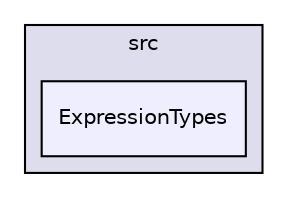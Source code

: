 digraph "src/ExpressionTypes" {
  compound=true
  node [ fontsize="10", fontname="Helvetica"];
  edge [ labelfontsize="10", labelfontname="Helvetica"];
  subgraph clusterdir_68267d1309a1af8e8297ef4c3efbcdba {
    graph [ bgcolor="#ddddee", pencolor="black", label="src" fontname="Helvetica", fontsize="10", URL="dir_68267d1309a1af8e8297ef4c3efbcdba.html"]
  dir_abd7a3813617874e4df0383b807e2b76 [shape=box, label="ExpressionTypes", style="filled", fillcolor="#eeeeff", pencolor="black", URL="dir_abd7a3813617874e4df0383b807e2b76.html"];
  }
}
